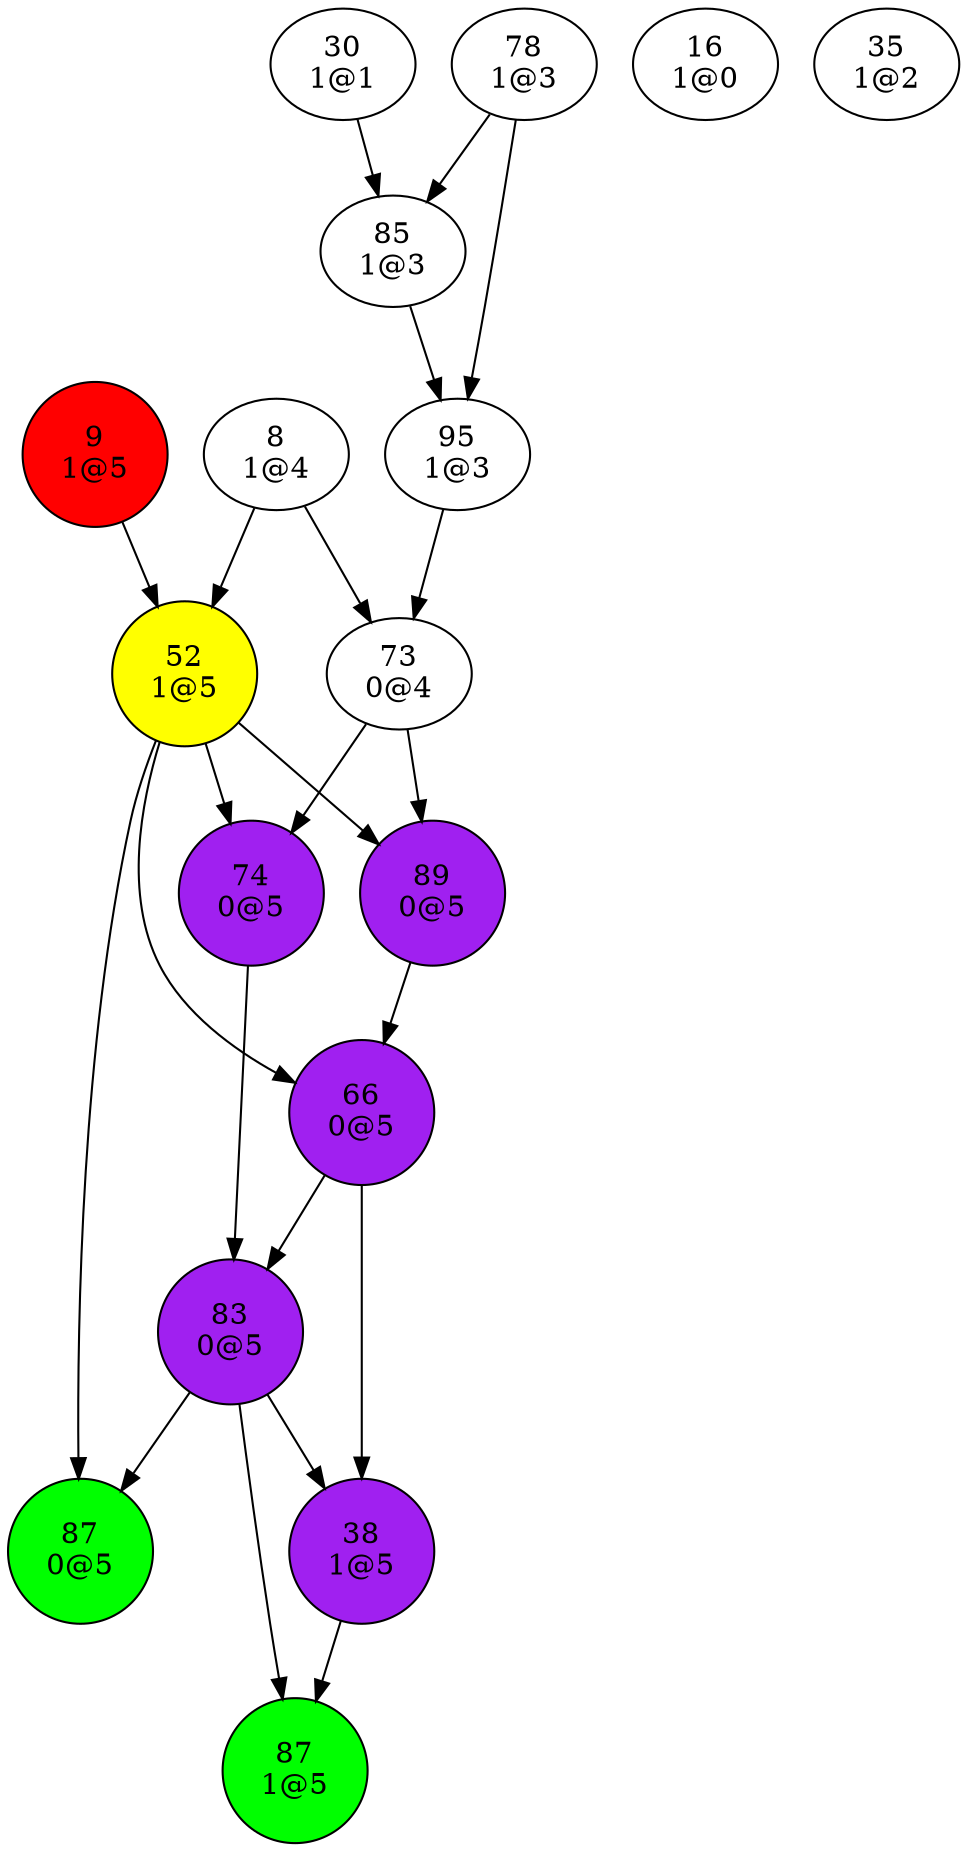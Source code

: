 digraph {
"8
1@4"->"52
1@5";
"8
1@4"->"73
0@4";
"9
1@5"->"52
1@5";
"16
1@0";
"30
1@1"->"85
1@3";
"35
1@2";
"38
1@5"->"87
1@5";
"52
1@5"->"66
0@5";
"52
1@5"->"74
0@5";
"52
1@5"->"87
0@5";
"52
1@5"->"89
0@5";
"66
0@5"->"38
1@5";
"66
0@5"->"83
0@5";
"73
0@4"->"74
0@5";
"73
0@4"->"89
0@5";
"74
0@5"->"83
0@5";
"78
1@3"->"85
1@3";
"78
1@3"->"95
1@3";
"83
0@5"->"38
1@5";
"83
0@5"->"87
0@5";
"83
0@5"->"87
1@5";
"85
1@3"->"95
1@3";
"87
0@5";
"87
1@5";
"89
0@5"->"66
0@5";
"95
1@3"->"73
0@4";
"9
1@5"[shape=circle, style=filled, fillcolor=red];
"38
1@5"[shape=circle, style=filled, fillcolor=purple];
"52
1@5"[shape=circle, style=filled, fillcolor=yellow];
"66
0@5"[shape=circle, style=filled, fillcolor=purple];
"74
0@5"[shape=circle, style=filled, fillcolor=purple];
"83
0@5"[shape=circle, style=filled, fillcolor=purple];
"87
0@5"[shape=circle, style=filled, fillcolor=green];
"87
1@5"[shape=circle, style=filled, fillcolor=green];
"89
0@5"[shape=circle, style=filled, fillcolor=purple];
}